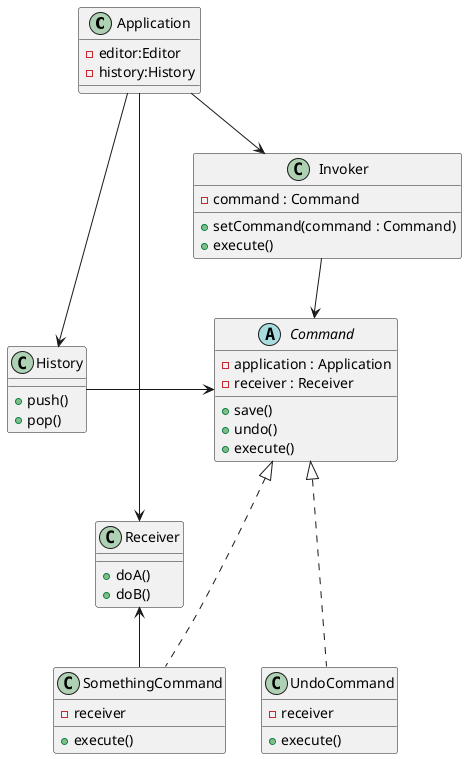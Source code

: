 @startuml

class Application {
- editor:Editor
- history:History
}

class History {
+ push()
+ pop()
}

class Invoker {
- command : Command
+ setCommand(command : Command)
+ execute()
}

abstract Command {
- application : Application
- receiver : Receiver
+ save()
+ undo()
+ execute()
}

class SomethingCommand {
- receiver
+ execute()
}

class UndoCommand {
- receiver
+ execute()
}

class Receiver {
+ doA()
+ doB()
}

Application --> Invoker
History -> Command
Command <|... UndoCommand
Command <|... SomethingCommand


Receiver <- SomethingCommand

Invoker -> Command

Application ---> Receiver
Application ---> History


@enduml
